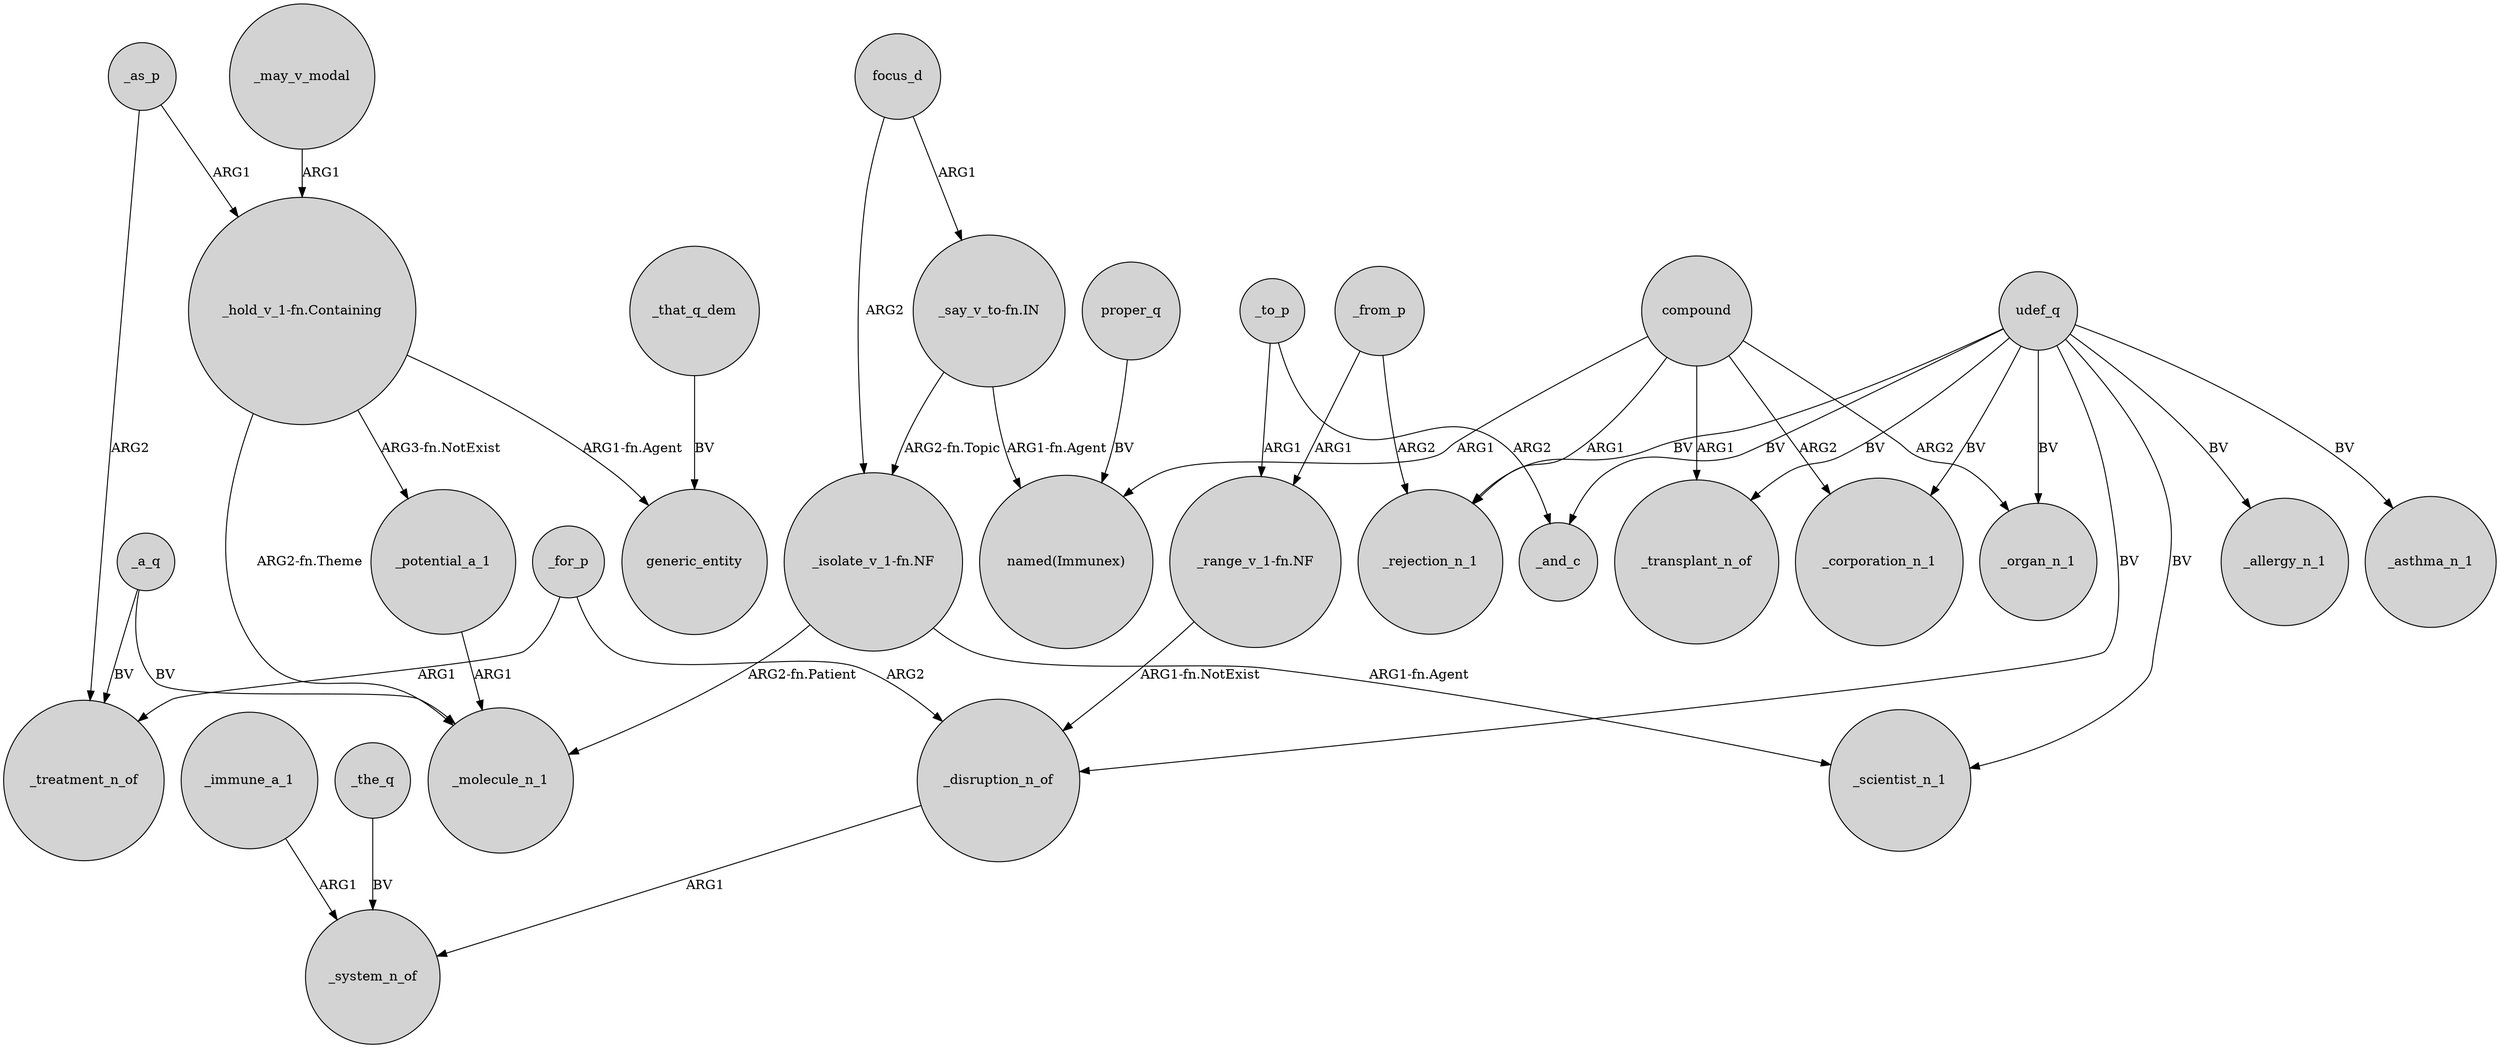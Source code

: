 digraph {
	node [shape=circle style=filled]
	compound -> _transplant_n_of [label=ARG1]
	"_hold_v_1-fn.Containing" -> _potential_a_1 [label="ARG3-fn.NotExist"]
	_that_q_dem -> generic_entity [label=BV]
	_for_p -> _disruption_n_of [label=ARG2]
	_as_p -> "_hold_v_1-fn.Containing" [label=ARG1]
	_potential_a_1 -> _molecule_n_1 [label=ARG1]
	compound -> _corporation_n_1 [label=ARG2]
	_to_p -> "_range_v_1-fn.NF" [label=ARG1]
	udef_q -> _organ_n_1 [label=BV]
	"_isolate_v_1-fn.NF" -> _molecule_n_1 [label="ARG2-fn.Patient"]
	_to_p -> _and_c [label=ARG2]
	compound -> _organ_n_1 [label=ARG2]
	"_hold_v_1-fn.Containing" -> generic_entity [label="ARG1-fn.Agent"]
	"_hold_v_1-fn.Containing" -> _molecule_n_1 [label="ARG2-fn.Theme"]
	"_say_v_to-fn.IN" -> "named(Immunex)" [label="ARG1-fn.Agent"]
	"_isolate_v_1-fn.NF" -> _scientist_n_1 [label="ARG1-fn.Agent"]
	_from_p -> _rejection_n_1 [label=ARG2]
	udef_q -> _corporation_n_1 [label=BV]
	_as_p -> _treatment_n_of [label=ARG2]
	compound -> _rejection_n_1 [label=ARG1]
	"_say_v_to-fn.IN" -> "_isolate_v_1-fn.NF" [label="ARG2-fn.Topic"]
	_disruption_n_of -> _system_n_of [label=ARG1]
	udef_q -> _disruption_n_of [label=BV]
	_for_p -> _treatment_n_of [label=ARG1]
	focus_d -> "_isolate_v_1-fn.NF" [label=ARG2]
	_immune_a_1 -> _system_n_of [label=ARG1]
	udef_q -> _allergy_n_1 [label=BV]
	udef_q -> _rejection_n_1 [label=BV]
	"_range_v_1-fn.NF" -> _disruption_n_of [label="ARG1-fn.NotExist"]
	udef_q -> _asthma_n_1 [label=BV]
	_may_v_modal -> "_hold_v_1-fn.Containing" [label=ARG1]
	proper_q -> "named(Immunex)" [label=BV]
	compound -> "named(Immunex)" [label=ARG1]
	_a_q -> _molecule_n_1 [label=BV]
	_the_q -> _system_n_of [label=BV]
	udef_q -> _scientist_n_1 [label=BV]
	udef_q -> _transplant_n_of [label=BV]
	_from_p -> "_range_v_1-fn.NF" [label=ARG1]
	udef_q -> _and_c [label=BV]
	_a_q -> _treatment_n_of [label=BV]
	focus_d -> "_say_v_to-fn.IN" [label=ARG1]
}
